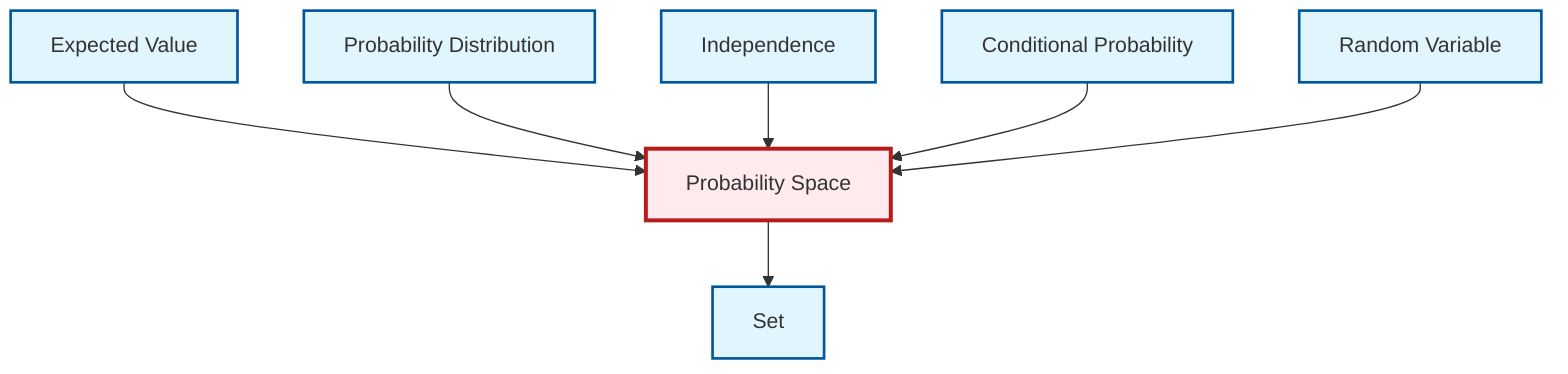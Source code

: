 graph TD
    classDef definition fill:#e1f5fe,stroke:#01579b,stroke-width:2px
    classDef theorem fill:#f3e5f5,stroke:#4a148c,stroke-width:2px
    classDef axiom fill:#fff3e0,stroke:#e65100,stroke-width:2px
    classDef example fill:#e8f5e9,stroke:#1b5e20,stroke-width:2px
    classDef current fill:#ffebee,stroke:#b71c1c,stroke-width:3px
    def-independence["Independence"]:::definition
    def-probability-distribution["Probability Distribution"]:::definition
    def-expectation["Expected Value"]:::definition
    def-conditional-probability["Conditional Probability"]:::definition
    def-probability-space["Probability Space"]:::definition
    def-random-variable["Random Variable"]:::definition
    def-set["Set"]:::definition
    def-probability-space --> def-set
    def-expectation --> def-probability-space
    def-probability-distribution --> def-probability-space
    def-independence --> def-probability-space
    def-conditional-probability --> def-probability-space
    def-random-variable --> def-probability-space
    class def-probability-space current